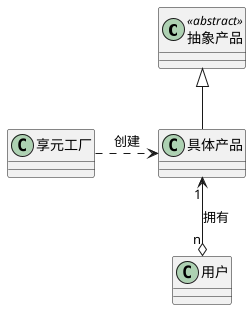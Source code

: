 @startuml

class 抽象产品 <<abstract>>
class 具体产品
class 享元工厂

具体产品 -u-|> 抽象产品
享元工厂 -r.> 具体产品 : 创建
用户 "n" o-u-> "1" 具体产品  : 拥有
@enduml

